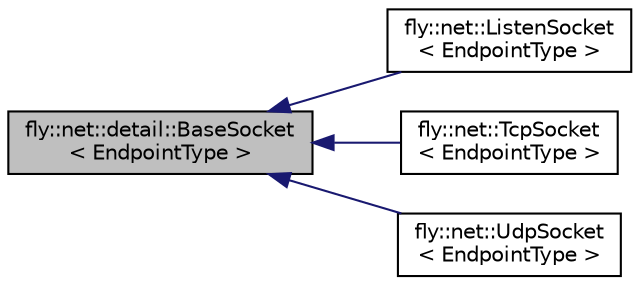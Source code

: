digraph "fly::net::detail::BaseSocket&lt; EndpointType &gt;"
{
 // LATEX_PDF_SIZE
  edge [fontname="Helvetica",fontsize="10",labelfontname="Helvetica",labelfontsize="10"];
  node [fontname="Helvetica",fontsize="10",shape=record];
  rankdir="LR";
  Node1 [label="fly::net::detail::BaseSocket\l\< EndpointType \>",height=0.2,width=0.4,color="black", fillcolor="grey75", style="filled", fontcolor="black",tooltip=" "];
  Node1 -> Node2 [dir="back",color="midnightblue",fontsize="10",style="solid",fontname="Helvetica"];
  Node2 [label="fly::net::ListenSocket\l\< EndpointType \>",height=0.2,width=0.4,color="black", fillcolor="white", style="filled",URL="$classfly_1_1net_1_1_listen_socket.html",tooltip=" "];
  Node1 -> Node3 [dir="back",color="midnightblue",fontsize="10",style="solid",fontname="Helvetica"];
  Node3 [label="fly::net::TcpSocket\l\< EndpointType \>",height=0.2,width=0.4,color="black", fillcolor="white", style="filled",URL="$classfly_1_1net_1_1_tcp_socket.html",tooltip=" "];
  Node1 -> Node4 [dir="back",color="midnightblue",fontsize="10",style="solid",fontname="Helvetica"];
  Node4 [label="fly::net::UdpSocket\l\< EndpointType \>",height=0.2,width=0.4,color="black", fillcolor="white", style="filled",URL="$classfly_1_1net_1_1_udp_socket.html",tooltip=" "];
}

